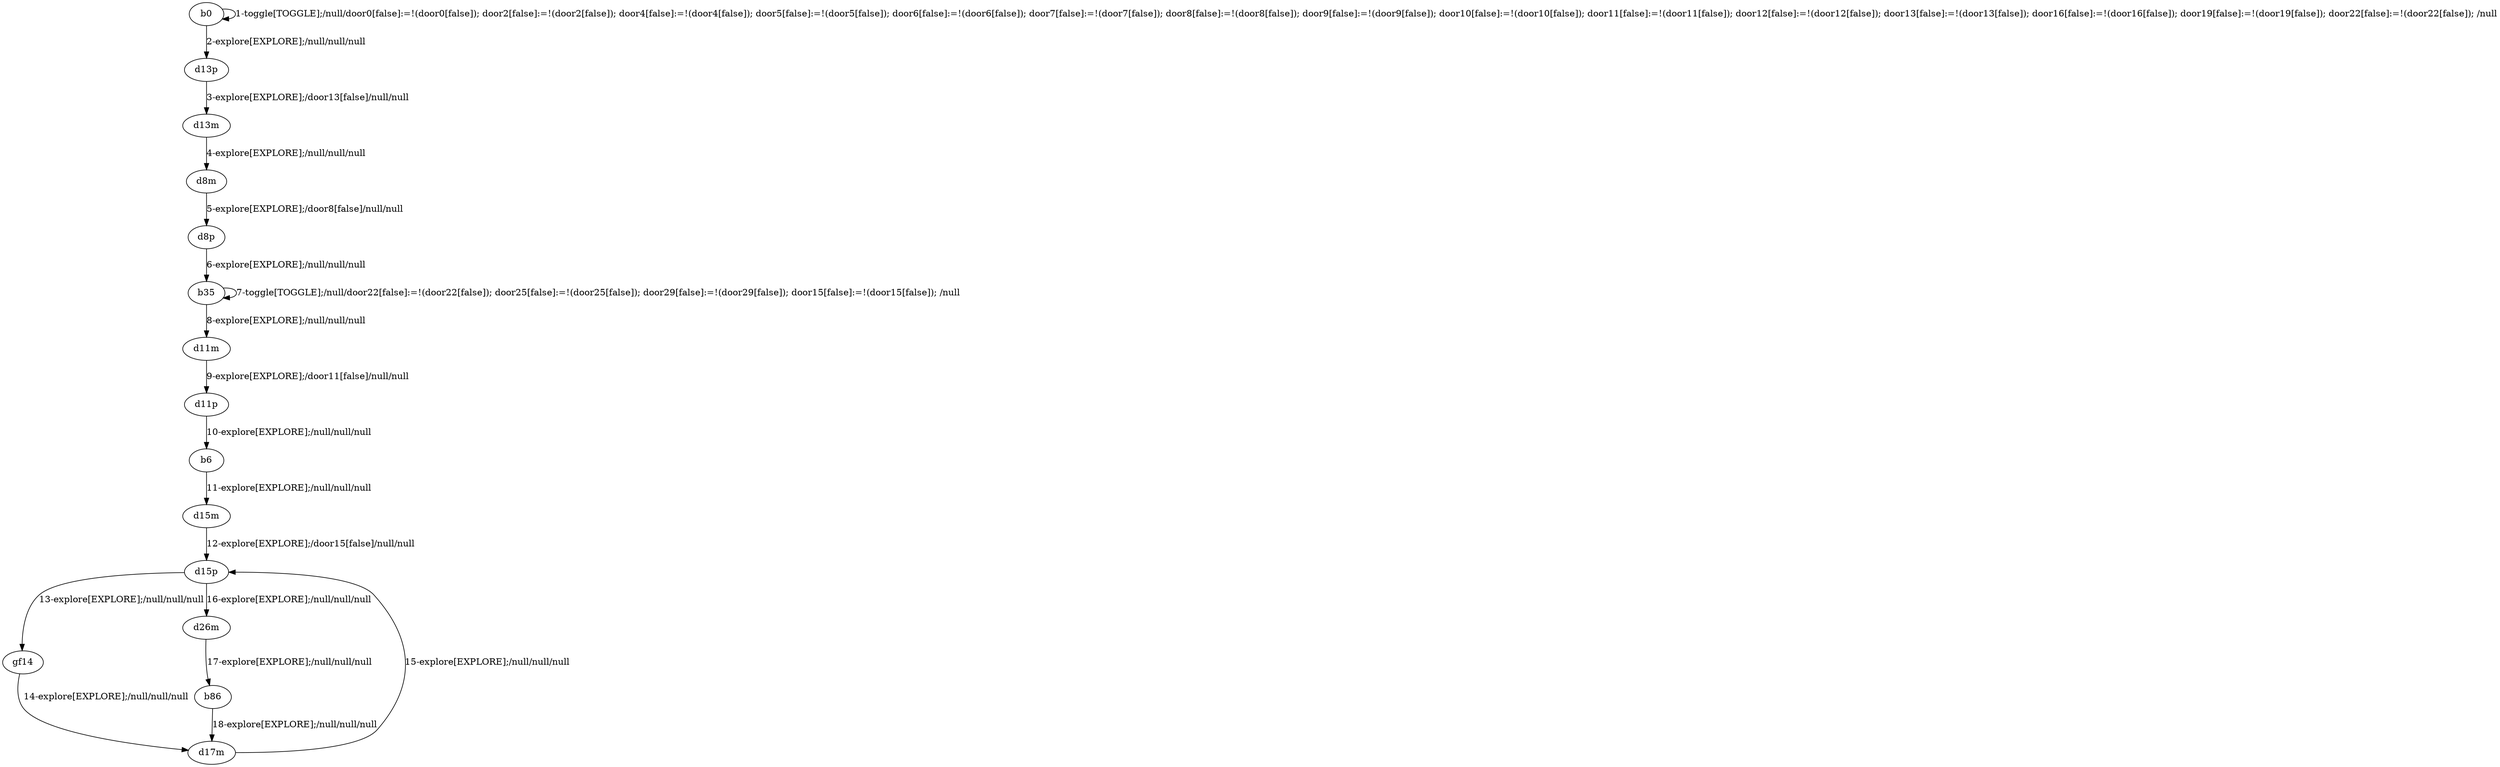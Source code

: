 # Total number of goals covered by this test: 3
# gf14 --> d17m
# d17m --> d15p
# d26m --> b86

digraph g {
"b0" -> "b0" [label = "1-toggle[TOGGLE];/null/door0[false]:=!(door0[false]); door2[false]:=!(door2[false]); door4[false]:=!(door4[false]); door5[false]:=!(door5[false]); door6[false]:=!(door6[false]); door7[false]:=!(door7[false]); door8[false]:=!(door8[false]); door9[false]:=!(door9[false]); door10[false]:=!(door10[false]); door11[false]:=!(door11[false]); door12[false]:=!(door12[false]); door13[false]:=!(door13[false]); door16[false]:=!(door16[false]); door19[false]:=!(door19[false]); door22[false]:=!(door22[false]); /null"];
"b0" -> "d13p" [label = "2-explore[EXPLORE];/null/null/null"];
"d13p" -> "d13m" [label = "3-explore[EXPLORE];/door13[false]/null/null"];
"d13m" -> "d8m" [label = "4-explore[EXPLORE];/null/null/null"];
"d8m" -> "d8p" [label = "5-explore[EXPLORE];/door8[false]/null/null"];
"d8p" -> "b35" [label = "6-explore[EXPLORE];/null/null/null"];
"b35" -> "b35" [label = "7-toggle[TOGGLE];/null/door22[false]:=!(door22[false]); door25[false]:=!(door25[false]); door29[false]:=!(door29[false]); door15[false]:=!(door15[false]); /null"];
"b35" -> "d11m" [label = "8-explore[EXPLORE];/null/null/null"];
"d11m" -> "d11p" [label = "9-explore[EXPLORE];/door11[false]/null/null"];
"d11p" -> "b6" [label = "10-explore[EXPLORE];/null/null/null"];
"b6" -> "d15m" [label = "11-explore[EXPLORE];/null/null/null"];
"d15m" -> "d15p" [label = "12-explore[EXPLORE];/door15[false]/null/null"];
"d15p" -> "gf14" [label = "13-explore[EXPLORE];/null/null/null"];
"gf14" -> "d17m" [label = "14-explore[EXPLORE];/null/null/null"];
"d17m" -> "d15p" [label = "15-explore[EXPLORE];/null/null/null"];
"d15p" -> "d26m" [label = "16-explore[EXPLORE];/null/null/null"];
"d26m" -> "b86" [label = "17-explore[EXPLORE];/null/null/null"];
"b86" -> "d17m" [label = "18-explore[EXPLORE];/null/null/null"];
}